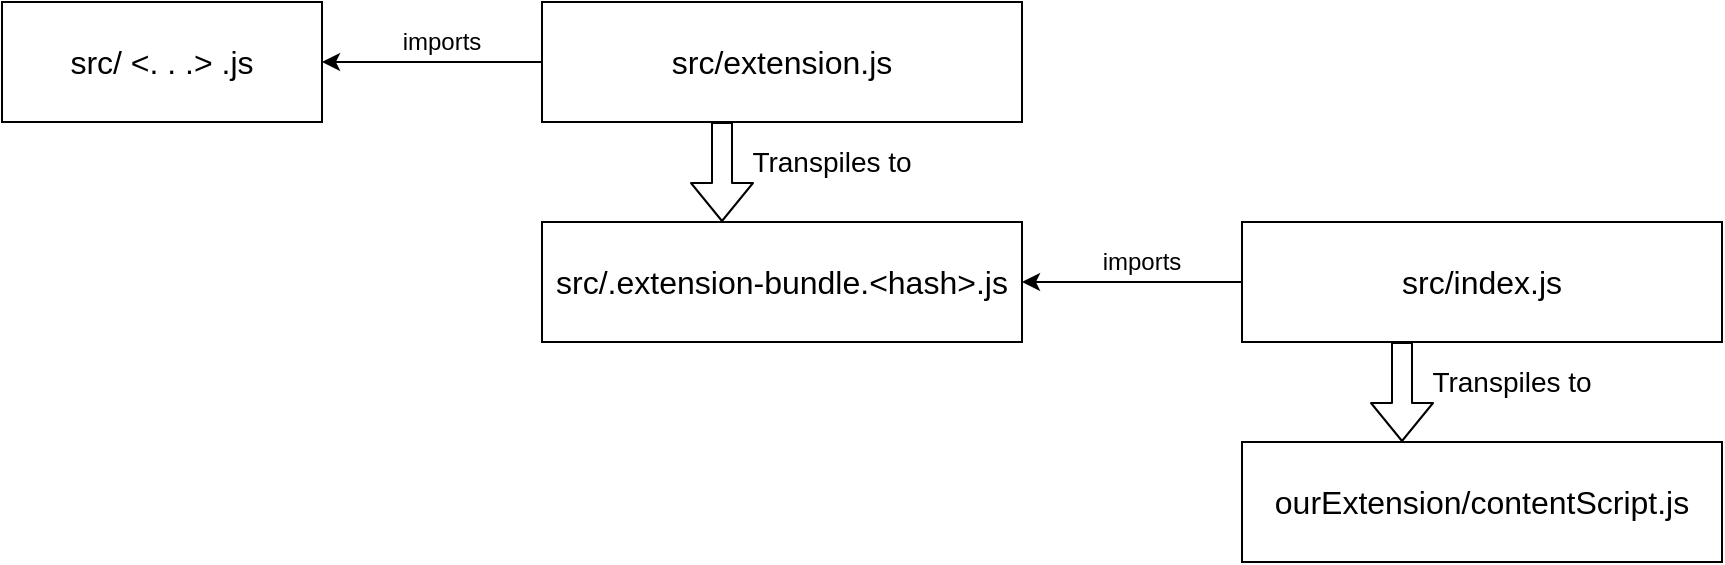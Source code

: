<mxfile version="13.4.2" type="device"><diagram id="C5RBs43oDa-KdzZeNtuy" name="Page-1"><mxGraphModel dx="1851" dy="499" grid="1" gridSize="10" guides="1" tooltips="1" connect="1" arrows="1" fold="1" page="1" pageScale="1" pageWidth="827" pageHeight="1169" math="0" shadow="0"><root><mxCell id="WIyWlLk6GJQsqaUBKTNV-0"/><mxCell id="WIyWlLk6GJQsqaUBKTNV-1" parent="WIyWlLk6GJQsqaUBKTNV-0"/><mxCell id="K8592RHltA4RvDn7zh-D-1" value="&lt;div style=&quot;font-size: 16px&quot;&gt;&lt;font style=&quot;font-size: 16px&quot;&gt;src/index.js&lt;/font&gt;&lt;/div&gt;" style="rounded=0;whiteSpace=wrap;html=1;" parent="WIyWlLk6GJQsqaUBKTNV-1" vertex="1"><mxGeometry x="390" y="260" width="240" height="60" as="geometry"/></mxCell><mxCell id="K8592RHltA4RvDn7zh-D-4" value="&lt;font style=&quot;font-size: 16px&quot;&gt;src/.extension-bundle.&amp;lt;hash&amp;gt;.js&lt;/font&gt;" style="rounded=0;whiteSpace=wrap;html=1;" parent="WIyWlLk6GJQsqaUBKTNV-1" vertex="1"><mxGeometry x="40" y="260" width="240" height="60" as="geometry"/></mxCell><mxCell id="K8592RHltA4RvDn7zh-D-7" value="&lt;font style=&quot;font-size: 16px&quot;&gt;ourExtension/contentScript.js&lt;/font&gt;" style="rounded=0;whiteSpace=wrap;html=1;" parent="WIyWlLk6GJQsqaUBKTNV-1" vertex="1"><mxGeometry x="390" y="370" width="240" height="60" as="geometry"/></mxCell><mxCell id="FHYRmwdDAcTW0yb_jo6G-5" value="&lt;font style=&quot;font-size: 16px&quot;&gt;src/ &amp;lt;. . .&amp;gt; .js&lt;/font&gt;" style="rounded=0;whiteSpace=wrap;html=1;" vertex="1" parent="WIyWlLk6GJQsqaUBKTNV-1"><mxGeometry x="-230" y="150" width="160" height="60" as="geometry"/></mxCell><mxCell id="FHYRmwdDAcTW0yb_jo6G-9" value="" style="endArrow=classic;html=1;entryX=1;entryY=0.5;entryDx=0;entryDy=0;exitX=0;exitY=0.5;exitDx=0;exitDy=0;" edge="1" parent="WIyWlLk6GJQsqaUBKTNV-1" source="FHYRmwdDAcTW0yb_jo6G-11" target="FHYRmwdDAcTW0yb_jo6G-5"><mxGeometry width="50" height="50" relative="1" as="geometry"><mxPoint x="70" y="180" as="sourcePoint"/><mxPoint x="-10" y="180" as="targetPoint"/></mxGeometry></mxCell><mxCell id="FHYRmwdDAcTW0yb_jo6G-10" value="imports" style="text;html=1;strokeColor=none;fillColor=none;align=center;verticalAlign=middle;whiteSpace=wrap;rounded=0;rotation=0;" vertex="1" parent="WIyWlLk6GJQsqaUBKTNV-1"><mxGeometry x="-30" y="160" width="40" height="20" as="geometry"/></mxCell><mxCell id="FHYRmwdDAcTW0yb_jo6G-11" value="&lt;div style=&quot;font-size: 16px&quot;&gt;&lt;font style=&quot;font-size: 16px&quot;&gt;src/extension.js&lt;/font&gt;&lt;/div&gt;" style="rounded=0;whiteSpace=wrap;html=1;" vertex="1" parent="WIyWlLk6GJQsqaUBKTNV-1"><mxGeometry x="40" y="150" width="240" height="60" as="geometry"/></mxCell><mxCell id="FHYRmwdDAcTW0yb_jo6G-12" value="" style="shape=flexArrow;endArrow=classic;html=1;exitX=0.375;exitY=1;exitDx=0;exitDy=0;exitPerimeter=0;" edge="1" parent="WIyWlLk6GJQsqaUBKTNV-1" source="FHYRmwdDAcTW0yb_jo6G-11"><mxGeometry width="50" height="50" relative="1" as="geometry"><mxPoint x="130" y="220" as="sourcePoint"/><mxPoint x="130" y="260" as="targetPoint"/></mxGeometry></mxCell><mxCell id="FHYRmwdDAcTW0yb_jo6G-13" value="&lt;font style=&quot;font-size: 14px&quot;&gt;Transpiles to&lt;br&gt;&lt;/font&gt;" style="text;html=1;strokeColor=none;fillColor=none;align=center;verticalAlign=middle;whiteSpace=wrap;rounded=0;" vertex="1" parent="WIyWlLk6GJQsqaUBKTNV-1"><mxGeometry x="130" y="220" width="110" height="20" as="geometry"/></mxCell><mxCell id="FHYRmwdDAcTW0yb_jo6G-20" value="" style="endArrow=classic;html=1;entryX=1;entryY=0.5;entryDx=0;entryDy=0;exitX=0;exitY=0.5;exitDx=0;exitDy=0;" edge="1" parent="WIyWlLk6GJQsqaUBKTNV-1"><mxGeometry width="50" height="50" relative="1" as="geometry"><mxPoint x="390" y="290" as="sourcePoint"/><mxPoint x="280" y="290" as="targetPoint"/></mxGeometry></mxCell><mxCell id="FHYRmwdDAcTW0yb_jo6G-21" value="imports" style="text;html=1;strokeColor=none;fillColor=none;align=center;verticalAlign=middle;whiteSpace=wrap;rounded=0;rotation=0;" vertex="1" parent="WIyWlLk6GJQsqaUBKTNV-1"><mxGeometry x="320" y="270" width="40" height="20" as="geometry"/></mxCell><mxCell id="FHYRmwdDAcTW0yb_jo6G-22" value="" style="shape=flexArrow;endArrow=classic;html=1;exitX=0.375;exitY=1;exitDx=0;exitDy=0;exitPerimeter=0;" edge="1" parent="WIyWlLk6GJQsqaUBKTNV-1"><mxGeometry width="50" height="50" relative="1" as="geometry"><mxPoint x="470" y="320" as="sourcePoint"/><mxPoint x="470" y="370" as="targetPoint"/></mxGeometry></mxCell><mxCell id="FHYRmwdDAcTW0yb_jo6G-23" value="&lt;font style=&quot;font-size: 14px&quot;&gt;Transpiles to&lt;br&gt;&lt;/font&gt;" style="text;html=1;strokeColor=none;fillColor=none;align=center;verticalAlign=middle;whiteSpace=wrap;rounded=0;" vertex="1" parent="WIyWlLk6GJQsqaUBKTNV-1"><mxGeometry x="470" y="330" width="110" height="20" as="geometry"/></mxCell></root></mxGraphModel></diagram></mxfile>